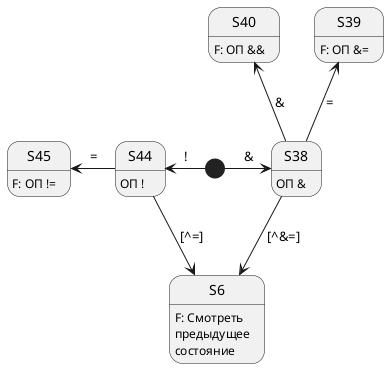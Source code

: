 @startuml "sd5"

[*] -right-> S38 : &
S38 -up-> S39 : =
S38 -up-> S40 : &
S39 : F: ОП &=
S38 : ОП &
S40 : F: ОП &&
S38 -down-> S6 : [^&=]

[*] -left-> S44 : !
S44 -left-> S45 : =
S45 : F: ОП !=
S44 : ОП !
S44 -down-> S6 : [^=]

S6 : F: Смотреть\nпредыдущее\nсостояние

@enduml